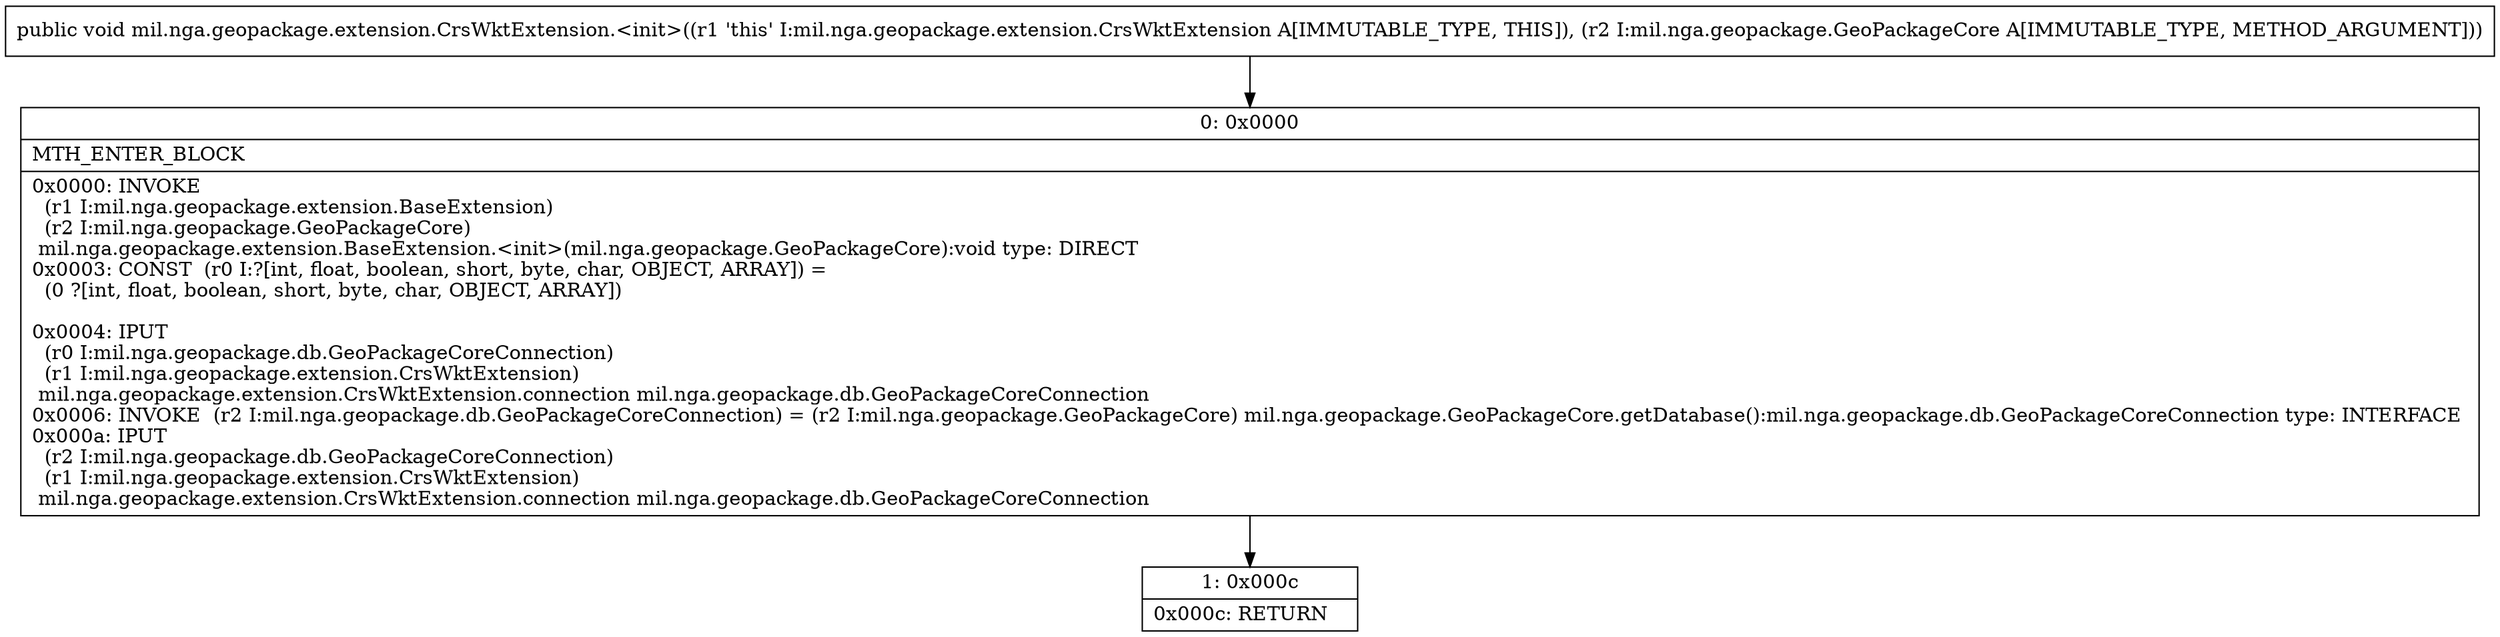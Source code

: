 digraph "CFG formil.nga.geopackage.extension.CrsWktExtension.\<init\>(Lmil\/nga\/geopackage\/GeoPackageCore;)V" {
Node_0 [shape=record,label="{0\:\ 0x0000|MTH_ENTER_BLOCK\l|0x0000: INVOKE  \l  (r1 I:mil.nga.geopackage.extension.BaseExtension)\l  (r2 I:mil.nga.geopackage.GeoPackageCore)\l mil.nga.geopackage.extension.BaseExtension.\<init\>(mil.nga.geopackage.GeoPackageCore):void type: DIRECT \l0x0003: CONST  (r0 I:?[int, float, boolean, short, byte, char, OBJECT, ARRAY]) = \l  (0 ?[int, float, boolean, short, byte, char, OBJECT, ARRAY])\l \l0x0004: IPUT  \l  (r0 I:mil.nga.geopackage.db.GeoPackageCoreConnection)\l  (r1 I:mil.nga.geopackage.extension.CrsWktExtension)\l mil.nga.geopackage.extension.CrsWktExtension.connection mil.nga.geopackage.db.GeoPackageCoreConnection \l0x0006: INVOKE  (r2 I:mil.nga.geopackage.db.GeoPackageCoreConnection) = (r2 I:mil.nga.geopackage.GeoPackageCore) mil.nga.geopackage.GeoPackageCore.getDatabase():mil.nga.geopackage.db.GeoPackageCoreConnection type: INTERFACE \l0x000a: IPUT  \l  (r2 I:mil.nga.geopackage.db.GeoPackageCoreConnection)\l  (r1 I:mil.nga.geopackage.extension.CrsWktExtension)\l mil.nga.geopackage.extension.CrsWktExtension.connection mil.nga.geopackage.db.GeoPackageCoreConnection \l}"];
Node_1 [shape=record,label="{1\:\ 0x000c|0x000c: RETURN   \l}"];
MethodNode[shape=record,label="{public void mil.nga.geopackage.extension.CrsWktExtension.\<init\>((r1 'this' I:mil.nga.geopackage.extension.CrsWktExtension A[IMMUTABLE_TYPE, THIS]), (r2 I:mil.nga.geopackage.GeoPackageCore A[IMMUTABLE_TYPE, METHOD_ARGUMENT])) }"];
MethodNode -> Node_0;
Node_0 -> Node_1;
}

